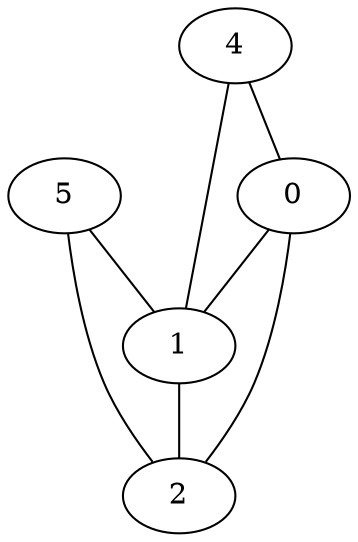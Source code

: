 strict graph G {
0;
1;
2;
4;
5;
4 -- 1;
1 -- 2;
4 -- 0;
0 -- 2;
5 -- 2;
0 -- 1;
5 -- 1;
}
